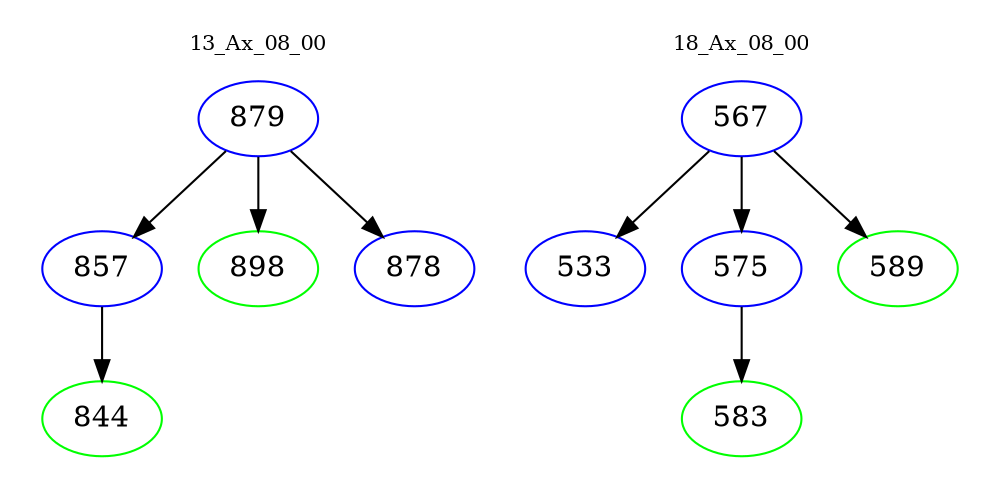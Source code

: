digraph{
subgraph cluster_0 {
color = white
label = "13_Ax_08_00";
fontsize=10;
T0_879 [label="879", color="blue"]
T0_879 -> T0_857 [color="black"]
T0_857 [label="857", color="blue"]
T0_857 -> T0_844 [color="black"]
T0_844 [label="844", color="green"]
T0_879 -> T0_898 [color="black"]
T0_898 [label="898", color="green"]
T0_879 -> T0_878 [color="black"]
T0_878 [label="878", color="blue"]
}
subgraph cluster_1 {
color = white
label = "18_Ax_08_00";
fontsize=10;
T1_567 [label="567", color="blue"]
T1_567 -> T1_533 [color="black"]
T1_533 [label="533", color="blue"]
T1_567 -> T1_575 [color="black"]
T1_575 [label="575", color="blue"]
T1_575 -> T1_583 [color="black"]
T1_583 [label="583", color="green"]
T1_567 -> T1_589 [color="black"]
T1_589 [label="589", color="green"]
}
}
